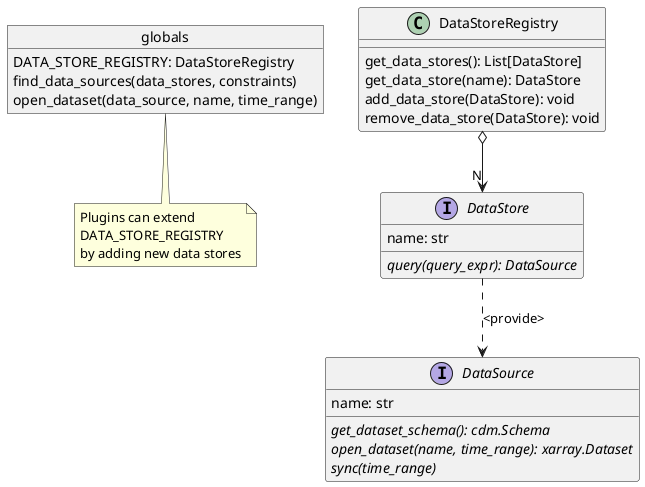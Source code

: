 @startuml

object globals {
    DATA_STORE_REGISTRY: DataStoreRegistry
    find_data_sources(data_stores, constraints)
    open_dataset(data_source, name, time_range)
}

note bottom of globals
Plugins can extend
DATA_STORE_REGISTRY
by adding new data stores
end note

class DataStoreRegistry {
    get_data_stores(): List[DataStore]
    get_data_store(name): DataStore
    add_data_store(DataStore): void
    remove_data_store(DataStore): void
}

interface DataStore {
    name: str
    {abstract} query(query_expr): DataSource
}

interface DataSource {
    name: str
    {abstract} get_dataset_schema(): cdm.Schema
    {abstract} open_dataset(name, time_range): xarray.Dataset
    {abstract} sync(time_range)
}

DataStoreRegistry o--> "N" DataStore
DataStore  ..>  DataSource: <provide>


@enduml